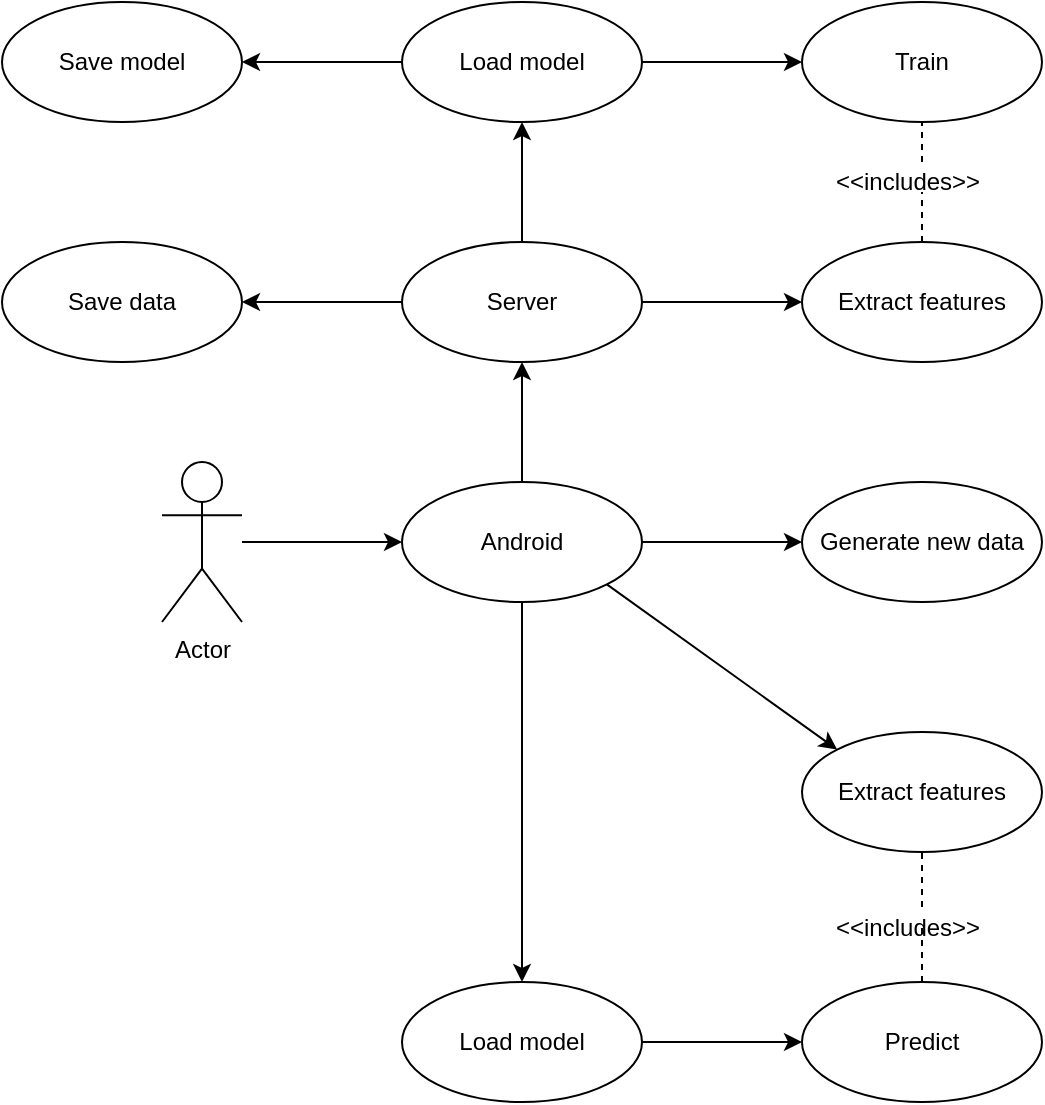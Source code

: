 <mxfile version="12.1.3" type="device" pages="1"><diagram id="ZUGV69Htce9Ru8h9Jpui" name="Page-1"><mxGraphModel dx="948" dy="599" grid="1" gridSize="10" guides="1" tooltips="1" connect="1" arrows="1" fold="1" page="1" pageScale="1" pageWidth="827" pageHeight="1169" math="0" shadow="0"><root><mxCell id="0"/><mxCell id="1" parent="0"/><mxCell id="wFwJzpjKrcibI6O3L6fS-9" value="Generate new data" style="ellipse;whiteSpace=wrap;html=1;" vertex="1" parent="1"><mxGeometry x="510" y="330" width="120" height="60" as="geometry"/></mxCell><mxCell id="wFwJzpjKrcibI6O3L6fS-51" style="edgeStyle=orthogonalEdgeStyle;rounded=0;orthogonalLoop=1;jettySize=auto;html=1;exitX=1;exitY=0.5;exitDx=0;exitDy=0;" edge="1" parent="1" source="wFwJzpjKrcibI6O3L6fS-10" target="wFwJzpjKrcibI6O3L6fS-49"><mxGeometry relative="1" as="geometry"/></mxCell><mxCell id="wFwJzpjKrcibI6O3L6fS-52" style="edgeStyle=orthogonalEdgeStyle;rounded=0;orthogonalLoop=1;jettySize=auto;html=1;exitX=0;exitY=0.5;exitDx=0;exitDy=0;entryX=1;entryY=0.5;entryDx=0;entryDy=0;" edge="1" parent="1" source="wFwJzpjKrcibI6O3L6fS-10" target="wFwJzpjKrcibI6O3L6fS-30"><mxGeometry relative="1" as="geometry"/></mxCell><mxCell id="wFwJzpjKrcibI6O3L6fS-10" value="Load model" style="ellipse;whiteSpace=wrap;html=1;" vertex="1" parent="1"><mxGeometry x="310" y="90" width="120" height="60" as="geometry"/></mxCell><mxCell id="wFwJzpjKrcibI6O3L6fS-16" style="edgeStyle=orthogonalEdgeStyle;rounded=0;orthogonalLoop=1;jettySize=auto;html=1;entryX=0;entryY=0.5;entryDx=0;entryDy=0;" edge="1" parent="1" source="wFwJzpjKrcibI6O3L6fS-11" target="wFwJzpjKrcibI6O3L6fS-15"><mxGeometry relative="1" as="geometry"/></mxCell><mxCell id="wFwJzpjKrcibI6O3L6fS-11" value="Actor" style="shape=umlActor;verticalLabelPosition=bottom;labelBackgroundColor=#ffffff;verticalAlign=top;html=1;outlineConnect=0;" vertex="1" parent="1"><mxGeometry x="190" y="320" width="40" height="80" as="geometry"/></mxCell><mxCell id="wFwJzpjKrcibI6O3L6fS-13" value="Predict" style="ellipse;whiteSpace=wrap;html=1;" vertex="1" parent="1"><mxGeometry x="510" y="580" width="120" height="60" as="geometry"/></mxCell><mxCell id="wFwJzpjKrcibI6O3L6fS-22" style="edgeStyle=orthogonalEdgeStyle;rounded=0;orthogonalLoop=1;jettySize=auto;html=1;" edge="1" parent="1" source="wFwJzpjKrcibI6O3L6fS-15" target="wFwJzpjKrcibI6O3L6fS-9"><mxGeometry relative="1" as="geometry"/></mxCell><mxCell id="wFwJzpjKrcibI6O3L6fS-40" style="edgeStyle=orthogonalEdgeStyle;rounded=0;orthogonalLoop=1;jettySize=auto;html=1;exitX=0.5;exitY=1;exitDx=0;exitDy=0;entryX=0.5;entryY=0;entryDx=0;entryDy=0;" edge="1" parent="1" source="wFwJzpjKrcibI6O3L6fS-15" target="wFwJzpjKrcibI6O3L6fS-28"><mxGeometry relative="1" as="geometry"/></mxCell><mxCell id="wFwJzpjKrcibI6O3L6fS-43" style="edgeStyle=orthogonalEdgeStyle;rounded=0;orthogonalLoop=1;jettySize=auto;html=1;exitX=0.5;exitY=0;exitDx=0;exitDy=0;entryX=0.5;entryY=1;entryDx=0;entryDy=0;" edge="1" parent="1" source="wFwJzpjKrcibI6O3L6fS-15" target="wFwJzpjKrcibI6O3L6fS-17"><mxGeometry relative="1" as="geometry"/></mxCell><mxCell id="wFwJzpjKrcibI6O3L6fS-15" value="Android" style="ellipse;whiteSpace=wrap;html=1;" vertex="1" parent="1"><mxGeometry x="310" y="330" width="120" height="60" as="geometry"/></mxCell><mxCell id="wFwJzpjKrcibI6O3L6fS-44" style="edgeStyle=orthogonalEdgeStyle;rounded=0;orthogonalLoop=1;jettySize=auto;html=1;exitX=1;exitY=0.5;exitDx=0;exitDy=0;entryX=0;entryY=0.5;entryDx=0;entryDy=0;" edge="1" parent="1" source="wFwJzpjKrcibI6O3L6fS-17" target="wFwJzpjKrcibI6O3L6fS-35"><mxGeometry relative="1" as="geometry"/></mxCell><mxCell id="wFwJzpjKrcibI6O3L6fS-45" style="edgeStyle=orthogonalEdgeStyle;rounded=0;orthogonalLoop=1;jettySize=auto;html=1;exitX=0.5;exitY=0;exitDx=0;exitDy=0;entryX=0.5;entryY=1;entryDx=0;entryDy=0;" edge="1" parent="1" source="wFwJzpjKrcibI6O3L6fS-17" target="wFwJzpjKrcibI6O3L6fS-10"><mxGeometry relative="1" as="geometry"/></mxCell><mxCell id="wFwJzpjKrcibI6O3L6fS-53" style="edgeStyle=orthogonalEdgeStyle;rounded=0;orthogonalLoop=1;jettySize=auto;html=1;exitX=0;exitY=0.5;exitDx=0;exitDy=0;entryX=1;entryY=0.5;entryDx=0;entryDy=0;" edge="1" parent="1" source="wFwJzpjKrcibI6O3L6fS-17" target="wFwJzpjKrcibI6O3L6fS-32"><mxGeometry relative="1" as="geometry"/></mxCell><mxCell id="wFwJzpjKrcibI6O3L6fS-17" value="Server" style="ellipse;whiteSpace=wrap;html=1;" vertex="1" parent="1"><mxGeometry x="310" y="210" width="120" height="60" as="geometry"/></mxCell><mxCell id="wFwJzpjKrcibI6O3L6fS-42" style="edgeStyle=orthogonalEdgeStyle;rounded=0;orthogonalLoop=1;jettySize=auto;html=1;exitX=1;exitY=0.5;exitDx=0;exitDy=0;entryX=0;entryY=0.5;entryDx=0;entryDy=0;" edge="1" parent="1" source="wFwJzpjKrcibI6O3L6fS-28" target="wFwJzpjKrcibI6O3L6fS-13"><mxGeometry relative="1" as="geometry"/></mxCell><mxCell id="wFwJzpjKrcibI6O3L6fS-28" value="Load model" style="ellipse;whiteSpace=wrap;html=1;" vertex="1" parent="1"><mxGeometry x="310" y="580" width="120" height="60" as="geometry"/></mxCell><mxCell id="wFwJzpjKrcibI6O3L6fS-30" value="Save model" style="ellipse;whiteSpace=wrap;html=1;" vertex="1" parent="1"><mxGeometry x="110" y="90" width="120" height="60" as="geometry"/></mxCell><mxCell id="wFwJzpjKrcibI6O3L6fS-32" value="Save data" style="ellipse;whiteSpace=wrap;html=1;" vertex="1" parent="1"><mxGeometry x="110" y="210" width="120" height="60" as="geometry"/></mxCell><mxCell id="wFwJzpjKrcibI6O3L6fS-35" value="Extract features" style="ellipse;whiteSpace=wrap;html=1;" vertex="1" parent="1"><mxGeometry x="510" y="210" width="120" height="60" as="geometry"/></mxCell><mxCell id="wFwJzpjKrcibI6O3L6fS-46" value="" style="endArrow=none;dashed=1;html=1;entryX=0.5;entryY=1;entryDx=0;entryDy=0;" edge="1" parent="1" source="wFwJzpjKrcibI6O3L6fS-47" target="wFwJzpjKrcibI6O3L6fS-49"><mxGeometry width="50" height="50" relative="1" as="geometry"><mxPoint x="200" y="580" as="sourcePoint"/><mxPoint x="250" y="530" as="targetPoint"/></mxGeometry></mxCell><mxCell id="wFwJzpjKrcibI6O3L6fS-47" value="&amp;lt;&amp;lt;includes&amp;gt;&amp;gt;" style="text;html=1;resizable=0;points=[];autosize=1;align=left;verticalAlign=top;spacingTop=-4;" vertex="1" parent="1"><mxGeometry x="525" y="170" width="90" height="10" as="geometry"/></mxCell><mxCell id="wFwJzpjKrcibI6O3L6fS-48" value="" style="endArrow=none;dashed=1;html=1;exitX=0.5;exitY=0;exitDx=0;exitDy=0;" edge="1" parent="1" source="wFwJzpjKrcibI6O3L6fS-35"><mxGeometry width="50" height="50" relative="1" as="geometry"><mxPoint x="527.574" y="218.787" as="sourcePoint"/><mxPoint x="570" y="185" as="targetPoint"/></mxGeometry></mxCell><mxCell id="wFwJzpjKrcibI6O3L6fS-49" value="Train" style="ellipse;whiteSpace=wrap;html=1;" vertex="1" parent="1"><mxGeometry x="510" y="90" width="120" height="60" as="geometry"/></mxCell><mxCell id="wFwJzpjKrcibI6O3L6fS-54" value="Extract features" style="ellipse;whiteSpace=wrap;html=1;" vertex="1" parent="1"><mxGeometry x="510" y="455" width="120" height="60" as="geometry"/></mxCell><mxCell id="wFwJzpjKrcibI6O3L6fS-56" value="" style="endArrow=none;dashed=1;html=1;entryX=0.5;entryY=1;entryDx=0;entryDy=0;" edge="1" parent="1" source="wFwJzpjKrcibI6O3L6fS-55" target="wFwJzpjKrcibI6O3L6fS-54"><mxGeometry width="50" height="50" relative="1" as="geometry"><mxPoint x="710" y="600" as="sourcePoint"/><mxPoint x="760" y="550" as="targetPoint"/></mxGeometry></mxCell><mxCell id="wFwJzpjKrcibI6O3L6fS-55" value="&amp;lt;&amp;lt;includes&amp;gt;&amp;gt;" style="text;html=1;resizable=0;points=[];autosize=1;align=left;verticalAlign=top;spacingTop=-4;" vertex="1" parent="1"><mxGeometry x="525" y="542.5" width="90" height="10" as="geometry"/></mxCell><mxCell id="wFwJzpjKrcibI6O3L6fS-57" value="" style="endArrow=none;dashed=1;html=1;entryX=0.5;entryY=1;entryDx=0;entryDy=0;exitX=0.5;exitY=0;exitDx=0;exitDy=0;" edge="1" parent="1" source="wFwJzpjKrcibI6O3L6fS-13" target="wFwJzpjKrcibI6O3L6fS-55"><mxGeometry width="50" height="50" relative="1" as="geometry"><mxPoint x="630" y="490" as="sourcePoint"/><mxPoint x="720" y="450" as="targetPoint"/></mxGeometry></mxCell><mxCell id="wFwJzpjKrcibI6O3L6fS-58" value="" style="endArrow=classic;html=1;entryX=0;entryY=0;entryDx=0;entryDy=0;exitX=1;exitY=1;exitDx=0;exitDy=0;" edge="1" parent="1" source="wFwJzpjKrcibI6O3L6fS-15" target="wFwJzpjKrcibI6O3L6fS-54"><mxGeometry width="50" height="50" relative="1" as="geometry"><mxPoint x="110" y="710" as="sourcePoint"/><mxPoint x="160" y="660" as="targetPoint"/></mxGeometry></mxCell></root></mxGraphModel></diagram></mxfile>